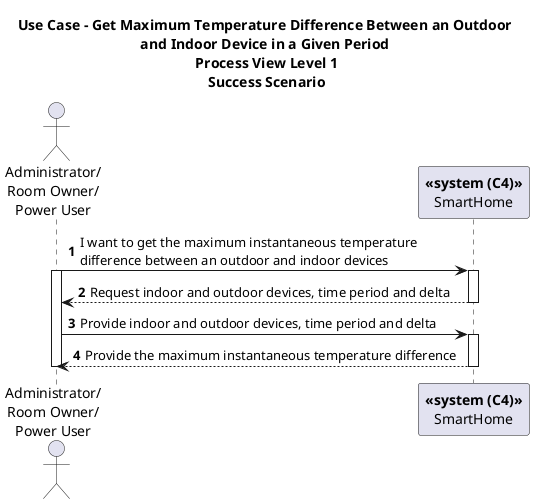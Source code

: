 @startuml

title Use Case - Get Maximum Temperature Difference Between an Outdoor \nand Indoor Device in a Given Period \nProcess View Level 1\nSuccess Scenario
autonumber

actor "Administrator/\nRoom Owner/\nPower User" as A
participant "**<<system (C4)>>**\nSmartHome" as SH

A -> SH : I want to get the maximum instantaneous temperature \ndifference between an outdoor and indoor devices
activate A
activate SH
SH --> A : Request indoor and outdoor devices, time period and delta
deactivate SH
A -> SH : Provide indoor and outdoor devices, time period and delta
activate SH
SH --> A : Provide the maximum instantaneous temperature difference
deactivate SH
deactivate A

@enduml
